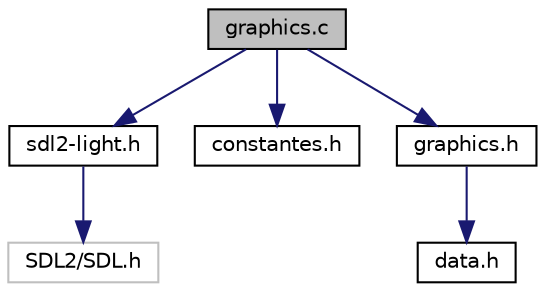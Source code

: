 digraph "graphics.c"
{
 // LATEX_PDF_SIZE
  edge [fontname="Helvetica",fontsize="10",labelfontname="Helvetica",labelfontsize="10"];
  node [fontname="Helvetica",fontsize="10",shape=record];
  Node1 [label="graphics.c",height=0.2,width=0.4,color="black", fillcolor="grey75", style="filled", fontcolor="black",tooltip="Module d'affichage des elements du jeu."];
  Node1 -> Node2 [color="midnightblue",fontsize="10",style="solid",fontname="Helvetica"];
  Node2 [label="sdl2-light.h",height=0.2,width=0.4,color="black", fillcolor="white", style="filled",URL="$sdl2-light_8h.html",tooltip="en-tête du module correspondant à une sur-couche de SDL2 pour simplifier son utilisation pour le proj..."];
  Node2 -> Node3 [color="midnightblue",fontsize="10",style="solid",fontname="Helvetica"];
  Node3 [label="SDL2/SDL.h",height=0.2,width=0.4,color="grey75", fillcolor="white", style="filled",tooltip=" "];
  Node1 -> Node4 [color="midnightblue",fontsize="10",style="solid",fontname="Helvetica"];
  Node4 [label="constantes.h",height=0.2,width=0.4,color="black", fillcolor="white", style="filled",URL="$constantes_8h_source.html",tooltip=" "];
  Node1 -> Node5 [color="midnightblue",fontsize="10",style="solid",fontname="Helvetica"];
  Node5 [label="graphics.h",height=0.2,width=0.4,color="black", fillcolor="white", style="filled",URL="$graphics_8h.html",tooltip="Module d'affichage des elements du jeu."];
  Node5 -> Node6 [color="midnightblue",fontsize="10",style="solid",fontname="Helvetica"];
  Node6 [label="data.h",height=0.2,width=0.4,color="black", fillcolor="white", style="filled",URL="$data_8h.html",tooltip="Module d'initialisation."];
}
